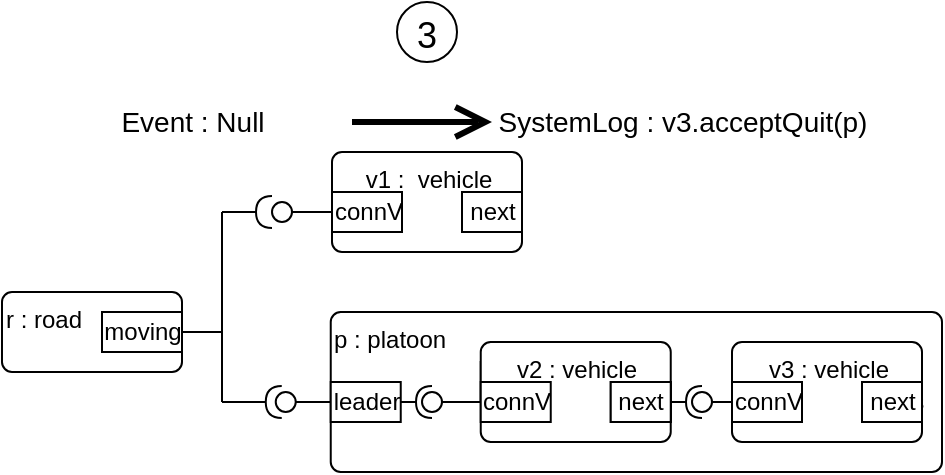 <mxfile version="15.8.8" type="github">
  <diagram id="ADWof2wx8BgHxrEmCnHG" name="Page-1">
    <mxGraphModel dx="1350" dy="809" grid="1" gridSize="10" guides="1" tooltips="1" connect="1" arrows="1" fold="1" page="1" pageScale="1" pageWidth="827" pageHeight="1169" math="0" shadow="0">
      <root>
        <mxCell id="0" />
        <mxCell id="1" parent="0" />
        <mxCell id="Q9d0RFTFAIisrgZCZcX0-4" value="3" style="ellipse;fillColor=#ffffff;strokeColor=#000000;fontSize=18;" parent="1" vertex="1">
          <mxGeometry x="367.5" y="180" width="30" height="30" as="geometry" />
        </mxCell>
        <mxCell id="Q9d0RFTFAIisrgZCZcX0-66" value="p : platoon" style="html=1;align=left;verticalAlign=top;rounded=1;absoluteArcSize=1;arcSize=10;dashed=0;" parent="1" vertex="1">
          <mxGeometry x="334.37" y="335" width="305.63" height="80" as="geometry" />
        </mxCell>
        <mxCell id="Q9d0RFTFAIisrgZCZcX0-67" value="connV" style="html=1;" parent="1" vertex="1">
          <mxGeometry x="409.37" y="360" width="50" height="20" as="geometry" />
        </mxCell>
        <mxCell id="Q9d0RFTFAIisrgZCZcX0-68" value="v2 : vehicle" style="html=1;align=center;verticalAlign=top;rounded=1;absoluteArcSize=1;arcSize=10;dashed=0;" parent="1" vertex="1">
          <mxGeometry x="409.37" y="350" width="95" height="50" as="geometry" />
        </mxCell>
        <mxCell id="Q9d0RFTFAIisrgZCZcX0-69" value="connV" style="html=1;" parent="1" vertex="1">
          <mxGeometry x="409.37" y="370" width="35" height="20" as="geometry" />
        </mxCell>
        <mxCell id="Q9d0RFTFAIisrgZCZcX0-70" value="docks" style="html=1;" parent="1" vertex="1">
          <mxGeometry x="474.37" y="370" width="30" height="20" as="geometry" />
        </mxCell>
        <mxCell id="Q9d0RFTFAIisrgZCZcX0-71" value="connV" style="html=1;" parent="1" vertex="1">
          <mxGeometry x="535" y="360" width="50" height="20" as="geometry" />
        </mxCell>
        <mxCell id="Q9d0RFTFAIisrgZCZcX0-72" value="v3 : vehicle" style="html=1;align=center;verticalAlign=top;rounded=1;absoluteArcSize=1;arcSize=10;dashed=0;" parent="1" vertex="1">
          <mxGeometry x="535" y="350" width="95" height="50" as="geometry" />
        </mxCell>
        <mxCell id="Q9d0RFTFAIisrgZCZcX0-73" value="connV" style="html=1;" parent="1" vertex="1">
          <mxGeometry x="535" y="370" width="35" height="20" as="geometry" />
        </mxCell>
        <mxCell id="Q9d0RFTFAIisrgZCZcX0-74" value="" style="rounded=0;orthogonalLoop=1;jettySize=auto;html=1;endArrow=none;endFill=0;exitX=0;exitY=0.5;exitDx=0;exitDy=0;" parent="1" source="Q9d0RFTFAIisrgZCZcX0-73" target="Q9d0RFTFAIisrgZCZcX0-76" edge="1">
          <mxGeometry relative="1" as="geometry">
            <mxPoint x="504.37" y="380" as="sourcePoint" />
          </mxGeometry>
        </mxCell>
        <mxCell id="Q9d0RFTFAIisrgZCZcX0-75" value="" style="rounded=0;orthogonalLoop=1;jettySize=auto;html=1;endArrow=halfCircle;endFill=0;endSize=6;strokeWidth=1;exitX=1;exitY=0.5;exitDx=0;exitDy=0;" parent="1" source="Q9d0RFTFAIisrgZCZcX0-83" edge="1">
          <mxGeometry relative="1" as="geometry">
            <mxPoint x="510" y="420" as="sourcePoint" />
            <mxPoint x="520" y="380" as="targetPoint" />
            <Array as="points">
              <mxPoint x="520" y="380" />
            </Array>
          </mxGeometry>
        </mxCell>
        <mxCell id="Q9d0RFTFAIisrgZCZcX0-76" value="" style="ellipse;whiteSpace=wrap;html=1;fontFamily=Helvetica;fontSize=12;fontColor=#000000;align=center;strokeColor=#000000;fillColor=#ffffff;points=[];aspect=fixed;resizable=0;" parent="1" vertex="1">
          <mxGeometry x="515" y="375" width="10" height="10" as="geometry" />
        </mxCell>
        <mxCell id="Q9d0RFTFAIisrgZCZcX0-77" value="docks" style="html=1;" parent="1" vertex="1">
          <mxGeometry x="600" y="370" width="30" height="20" as="geometry" />
        </mxCell>
        <mxCell id="Q9d0RFTFAIisrgZCZcX0-78" value="leader" style="html=1;" parent="1" vertex="1">
          <mxGeometry x="334.37" y="370" width="35" height="20" as="geometry" />
        </mxCell>
        <mxCell id="Q9d0RFTFAIisrgZCZcX0-79" value="" style="rounded=0;orthogonalLoop=1;jettySize=auto;html=1;endArrow=none;endFill=0;exitX=0;exitY=0.5;exitDx=0;exitDy=0;" parent="1" source="Q9d0RFTFAIisrgZCZcX0-69" edge="1">
          <mxGeometry relative="1" as="geometry">
            <mxPoint x="430" y="450" as="sourcePoint" />
            <mxPoint x="389.37" y="380" as="targetPoint" />
            <Array as="points" />
          </mxGeometry>
        </mxCell>
        <mxCell id="Q9d0RFTFAIisrgZCZcX0-80" value="" style="rounded=0;orthogonalLoop=1;jettySize=auto;html=1;endArrow=halfCircle;endFill=0;endSize=6;strokeWidth=1;" parent="1" edge="1">
          <mxGeometry relative="1" as="geometry">
            <mxPoint x="392.37" y="380" as="sourcePoint" />
            <mxPoint x="392.37" y="380" as="targetPoint" />
          </mxGeometry>
        </mxCell>
        <mxCell id="Q9d0RFTFAIisrgZCZcX0-81" value="" style="ellipse;whiteSpace=wrap;html=1;fontFamily=Helvetica;fontSize=12;fontColor=#000000;align=center;strokeColor=#000000;fillColor=#ffffff;points=[];aspect=fixed;resizable=0;" parent="1" vertex="1">
          <mxGeometry x="380" y="375" width="10" height="10" as="geometry" />
        </mxCell>
        <mxCell id="Q9d0RFTFAIisrgZCZcX0-82" value="" style="rounded=0;orthogonalLoop=1;jettySize=auto;html=1;endArrow=halfCircle;endFill=0;endSize=6;strokeWidth=1;exitX=1;exitY=0.5;exitDx=0;exitDy=0;" parent="1" source="Q9d0RFTFAIisrgZCZcX0-78" edge="1">
          <mxGeometry relative="1" as="geometry">
            <mxPoint x="409.37" y="380" as="sourcePoint" />
            <mxPoint x="385" y="380" as="targetPoint" />
            <Array as="points" />
          </mxGeometry>
        </mxCell>
        <mxCell id="Q9d0RFTFAIisrgZCZcX0-83" value="next" style="html=1;" parent="1" vertex="1">
          <mxGeometry x="474.37" y="370" width="30" height="20" as="geometry" />
        </mxCell>
        <mxCell id="Q9d0RFTFAIisrgZCZcX0-84" value="next" style="html=1;" parent="1" vertex="1">
          <mxGeometry x="600" y="370" width="30" height="20" as="geometry" />
        </mxCell>
        <mxCell id="Q9d0RFTFAIisrgZCZcX0-85" value="&lt;div align=&quot;left&quot;&gt;r : road&lt;/div&gt;" style="html=1;align=left;verticalAlign=top;rounded=1;absoluteArcSize=1;arcSize=10;dashed=0;" parent="1" vertex="1">
          <mxGeometry x="170" y="325" width="90" height="40" as="geometry" />
        </mxCell>
        <mxCell id="Q9d0RFTFAIisrgZCZcX0-86" value="" style="rounded=0;orthogonalLoop=1;jettySize=auto;html=1;endArrow=none;endFill=0;exitX=1;exitY=0.5;exitDx=0;exitDy=0;" parent="1" source="Q9d0RFTFAIisrgZCZcX0-85" edge="1">
          <mxGeometry relative="1" as="geometry">
            <mxPoint x="395" y="460" as="sourcePoint" />
            <mxPoint x="280" y="285" as="targetPoint" />
            <Array as="points">
              <mxPoint x="280" y="345" />
              <mxPoint x="280" y="285" />
            </Array>
          </mxGeometry>
        </mxCell>
        <mxCell id="Q9d0RFTFAIisrgZCZcX0-87" value="v1 :&amp;nbsp; vehicle" style="html=1;align=center;verticalAlign=top;rounded=1;absoluteArcSize=1;arcSize=10;dashed=0;" parent="1" vertex="1">
          <mxGeometry x="335" y="255" width="95" height="50" as="geometry" />
        </mxCell>
        <mxCell id="Q9d0RFTFAIisrgZCZcX0-88" value="connV" style="html=1;" parent="1" vertex="1">
          <mxGeometry x="335" y="275" width="35" height="20" as="geometry" />
        </mxCell>
        <mxCell id="Q9d0RFTFAIisrgZCZcX0-89" value="next" style="html=1;" parent="1" vertex="1">
          <mxGeometry x="400" y="275" width="30" height="20" as="geometry" />
        </mxCell>
        <mxCell id="Q9d0RFTFAIisrgZCZcX0-90" value="" style="rounded=0;orthogonalLoop=1;jettySize=auto;html=1;endArrow=none;endFill=0;exitX=1;exitY=0.5;exitDx=0;exitDy=0;" parent="1" source="Q9d0RFTFAIisrgZCZcX0-85" edge="1">
          <mxGeometry relative="1" as="geometry">
            <mxPoint x="258" y="464" as="sourcePoint" />
            <mxPoint x="280" y="380" as="targetPoint" />
            <Array as="points">
              <mxPoint x="280" y="345" />
            </Array>
          </mxGeometry>
        </mxCell>
        <mxCell id="Q9d0RFTFAIisrgZCZcX0-91" value="" style="ellipse;whiteSpace=wrap;html=1;fontFamily=Helvetica;fontSize=12;fontColor=#000000;align=center;strokeColor=#000000;fillColor=#ffffff;points=[];aspect=fixed;resizable=0;" parent="1" vertex="1">
          <mxGeometry x="306.87" y="375" width="10" height="10" as="geometry" />
        </mxCell>
        <mxCell id="Q9d0RFTFAIisrgZCZcX0-92" value="" style="rounded=1;orthogonalLoop=1;jettySize=auto;html=1;endArrow=halfCircle;endFill=0;endSize=6;strokeWidth=1;targetPerimeterSpacing=-3;sourcePerimeterSpacing=0;" parent="1" target="Q9d0RFTFAIisrgZCZcX0-91" edge="1">
          <mxGeometry relative="1" as="geometry">
            <mxPoint x="280" y="380" as="sourcePoint" />
            <mxPoint x="311.87" y="380" as="targetPoint" />
            <Array as="points">
              <mxPoint x="290" y="380" />
              <mxPoint x="300" y="380" />
            </Array>
          </mxGeometry>
        </mxCell>
        <mxCell id="Q9d0RFTFAIisrgZCZcX0-93" value="connV" style="html=1;" parent="1" vertex="1">
          <mxGeometry x="220" y="335" width="40" height="20" as="geometry" />
        </mxCell>
        <mxCell id="Q9d0RFTFAIisrgZCZcX0-94" value="moving" style="html=1;" parent="1" vertex="1">
          <mxGeometry x="220" y="335" width="40" height="20" as="geometry" />
        </mxCell>
        <mxCell id="Q9d0RFTFAIisrgZCZcX0-95" value="" style="rounded=0;orthogonalLoop=1;jettySize=auto;html=1;endArrow=none;endFill=0;exitX=0;exitY=0.5;exitDx=0;exitDy=0;" parent="1" source="Q9d0RFTFAIisrgZCZcX0-78" edge="1">
          <mxGeometry relative="1" as="geometry">
            <mxPoint x="331.87" y="380" as="sourcePoint" />
            <mxPoint x="316.87" y="380" as="targetPoint" />
          </mxGeometry>
        </mxCell>
        <mxCell id="Q9d0RFTFAIisrgZCZcX0-96" value="" style="ellipse;whiteSpace=wrap;html=1;fontFamily=Helvetica;fontSize=12;fontColor=#000000;align=center;strokeColor=#000000;fillColor=#ffffff;points=[];aspect=fixed;resizable=0;" parent="1" vertex="1">
          <mxGeometry x="305" y="280" width="10" height="10" as="geometry" />
        </mxCell>
        <mxCell id="Q9d0RFTFAIisrgZCZcX0-97" value="" style="rounded=0;orthogonalLoop=1;jettySize=auto;html=1;endArrow=halfCircle;endFill=0;endSize=6;strokeWidth=1;" parent="1" target="Q9d0RFTFAIisrgZCZcX0-96" edge="1">
          <mxGeometry relative="1" as="geometry">
            <mxPoint x="280" y="285" as="sourcePoint" />
            <mxPoint x="310" y="275" as="targetPoint" />
            <Array as="points" />
          </mxGeometry>
        </mxCell>
        <mxCell id="Q9d0RFTFAIisrgZCZcX0-98" value="" style="rounded=0;orthogonalLoop=1;jettySize=auto;html=1;endArrow=none;endFill=0;exitX=0;exitY=0.5;exitDx=0;exitDy=0;" parent="1" edge="1">
          <mxGeometry relative="1" as="geometry">
            <mxPoint x="335" y="285" as="sourcePoint" />
            <mxPoint x="315" y="285" as="targetPoint" />
          </mxGeometry>
        </mxCell>
        <mxCell id="Q9d0RFTFAIisrgZCZcX0-99" value="&lt;font style=&quot;font-size: 14px&quot;&gt;Event : Null&lt;br&gt;&lt;/font&gt;" style="text;html=1;align=center;verticalAlign=middle;resizable=0;points=[];autosize=1;" parent="1" vertex="1">
          <mxGeometry x="220" y="230" width="90" height="20" as="geometry" />
        </mxCell>
        <mxCell id="Q9d0RFTFAIisrgZCZcX0-100" value="" style="endArrow=open;endFill=1;endSize=12;html=1;strokeWidth=3;" parent="1" edge="1">
          <mxGeometry width="160" relative="1" as="geometry">
            <mxPoint x="345" y="240" as="sourcePoint" />
            <mxPoint x="415" y="240" as="targetPoint" />
          </mxGeometry>
        </mxCell>
        <mxCell id="Q9d0RFTFAIisrgZCZcX0-101" value="&lt;font style=&quot;font-size: 14px&quot;&gt;SystemLog : v3.acceptQuit(p)&lt;/font&gt;" style="text;html=1;align=center;verticalAlign=middle;resizable=0;points=[];autosize=1;" parent="1" vertex="1">
          <mxGeometry x="410" y="230" width="200" height="20" as="geometry" />
        </mxCell>
      </root>
    </mxGraphModel>
  </diagram>
</mxfile>
